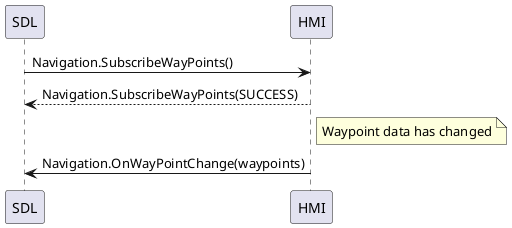 @startuml OnWayPointChange
participant SDL
participant HMI

SDL -> HMI: Navigation.SubscribeWayPoints()
HMI --> SDL: Navigation.SubscribeWayPoints(SUCCESS)
note right of HMI: Waypoint data has changed
HMI -> SDL: Navigation.OnWayPointChange(waypoints)
@enduml